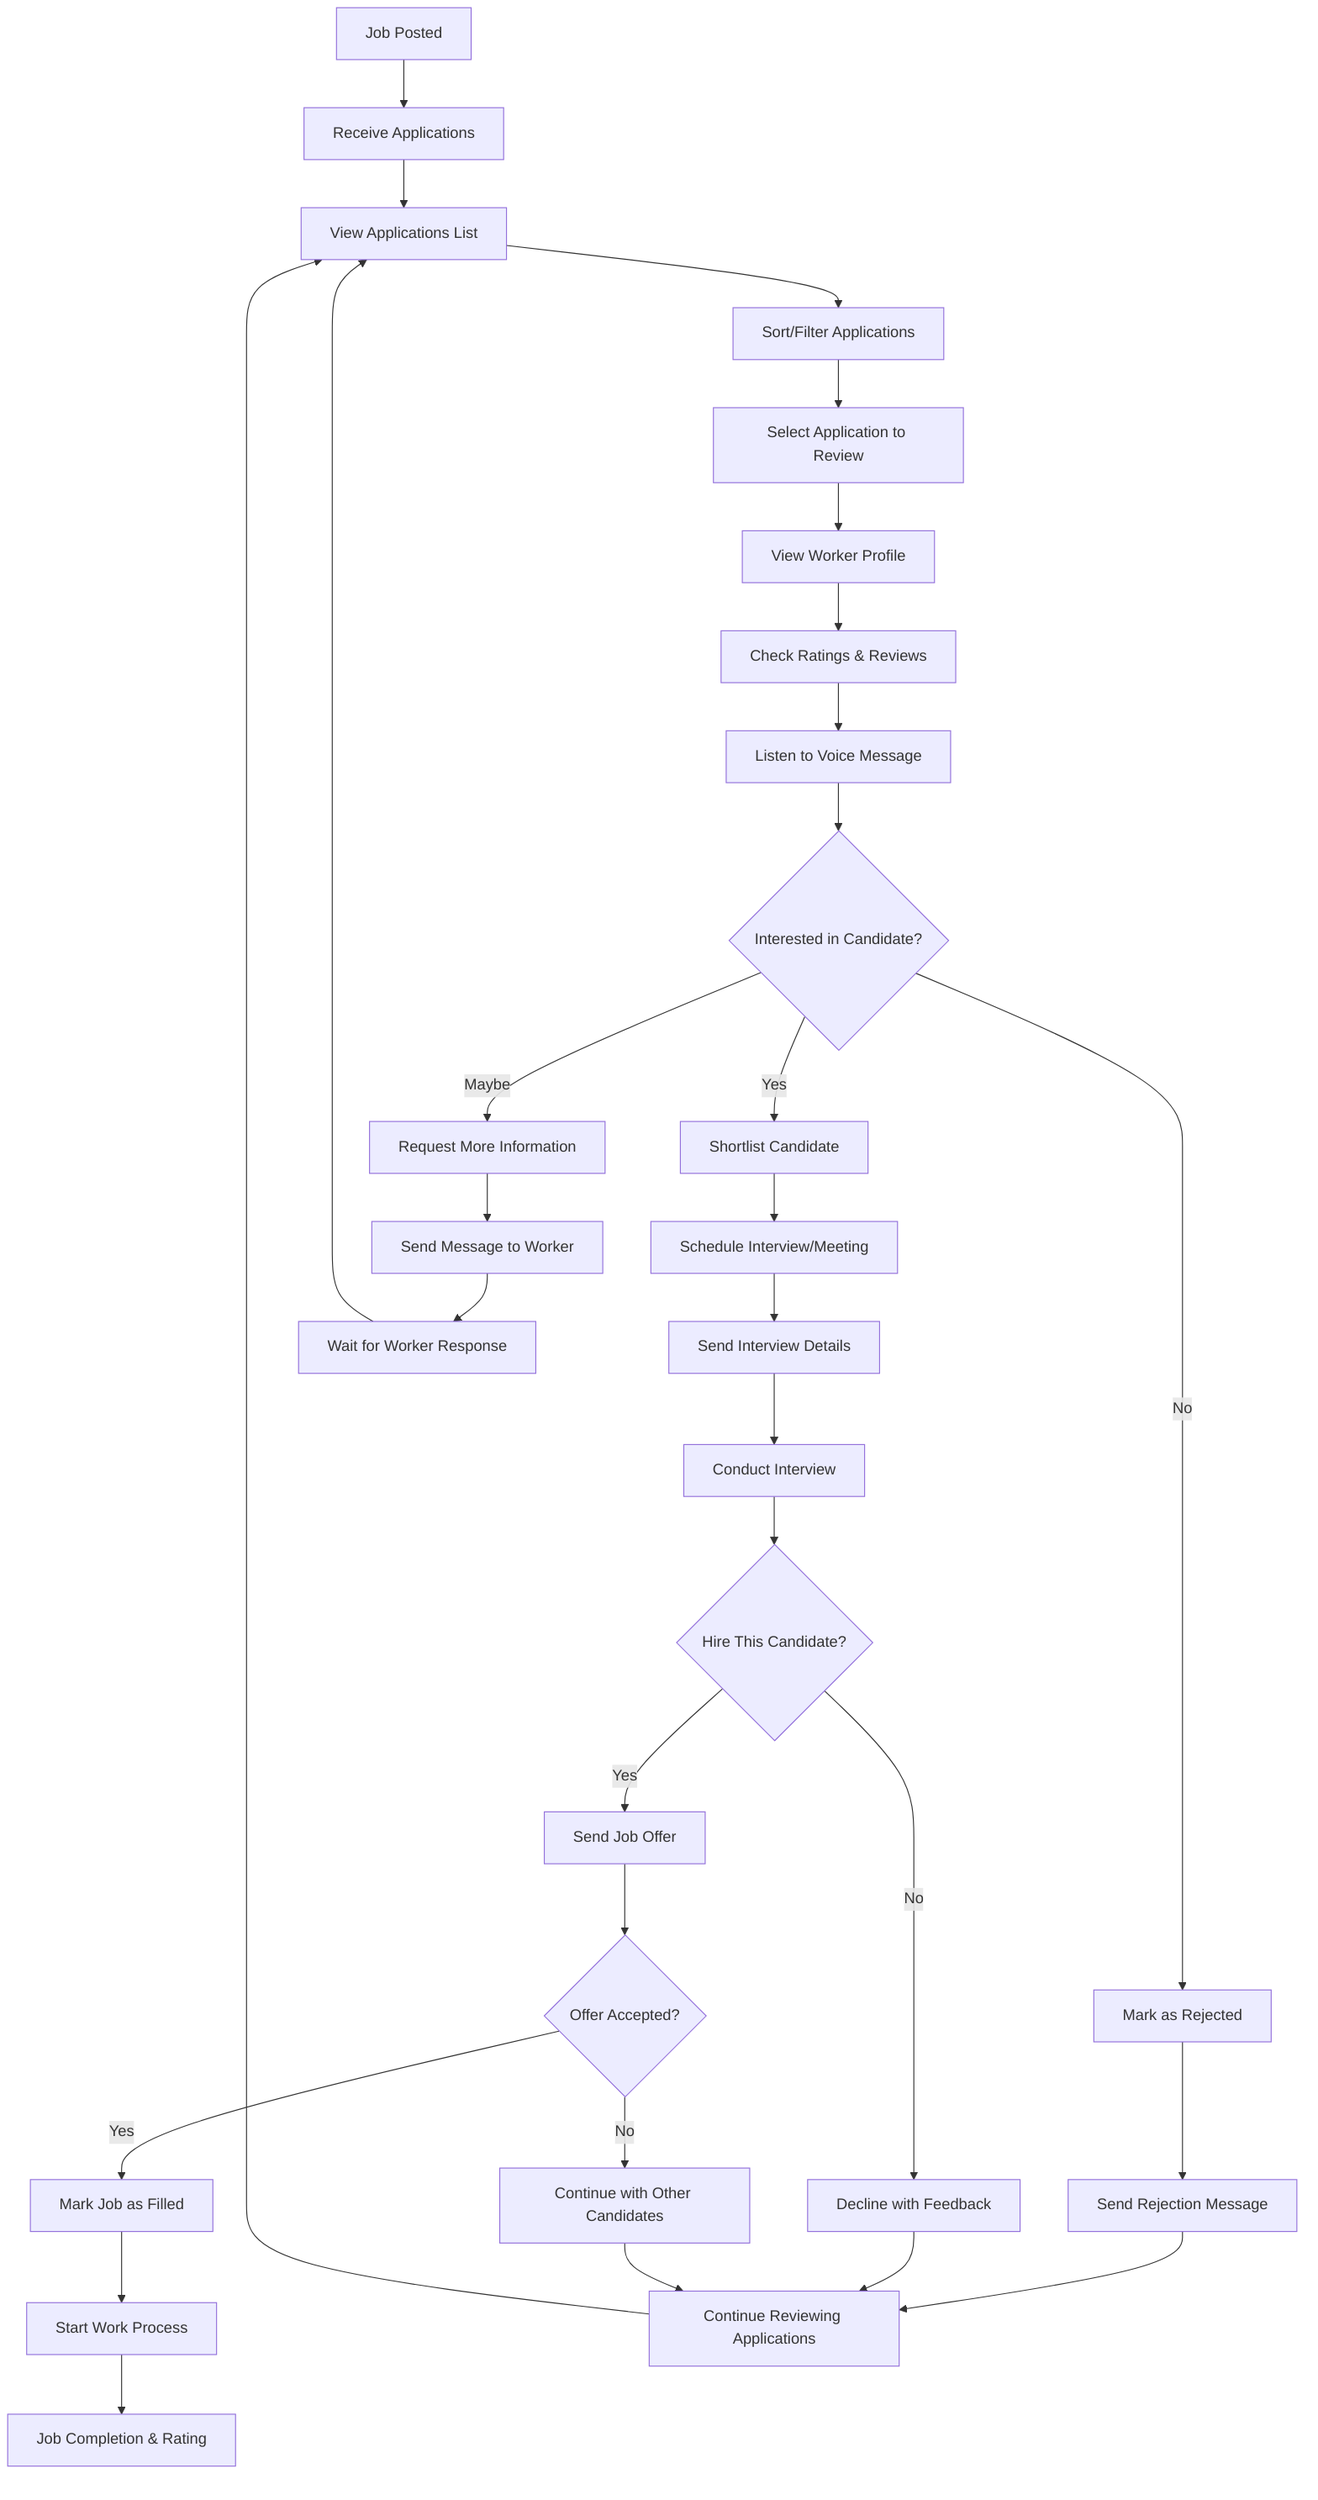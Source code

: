 flowchart TD
  A[Job Posted] --> B[Receive Applications]
  B --> C[View Applications List]
  C --> D[Sort/Filter Applications]
  D --> E[Select Application to Review]
  E --> F[View Worker Profile]
  F --> G[Check Ratings & Reviews]
  G --> H[Listen to Voice Message]
  H --> I{Interested in Candidate?}
  I -->|No| J[Mark as Rejected]
  I -->|Maybe| K[Request More Information]
  I -->|Yes| L[Shortlist Candidate]
  J --> M[Send Rejection Message]
  K --> N[Send Message to Worker]
  L --> O[Schedule Interview/Meeting]
  O --> P[Send Interview Details]
  P --> Q[Conduct Interview]
  Q --> R{Hire This Candidate?}
  R -->|No| S[Decline with Feedback]
  R -->|Yes| T[Send Job Offer]
  T --> U{Offer Accepted?}
  U -->|No| V[Continue with Other Candidates]
  U -->|Yes| W[Mark Job as Filled]
  W --> X[Start Work Process]
  X --> Y[Job Completion & Rating]
  M --> Z[Continue Reviewing Applications]
  N --> AA[Wait for Worker Response]
  S --> Z
  V --> Z
  Z --> C
  AA --> C